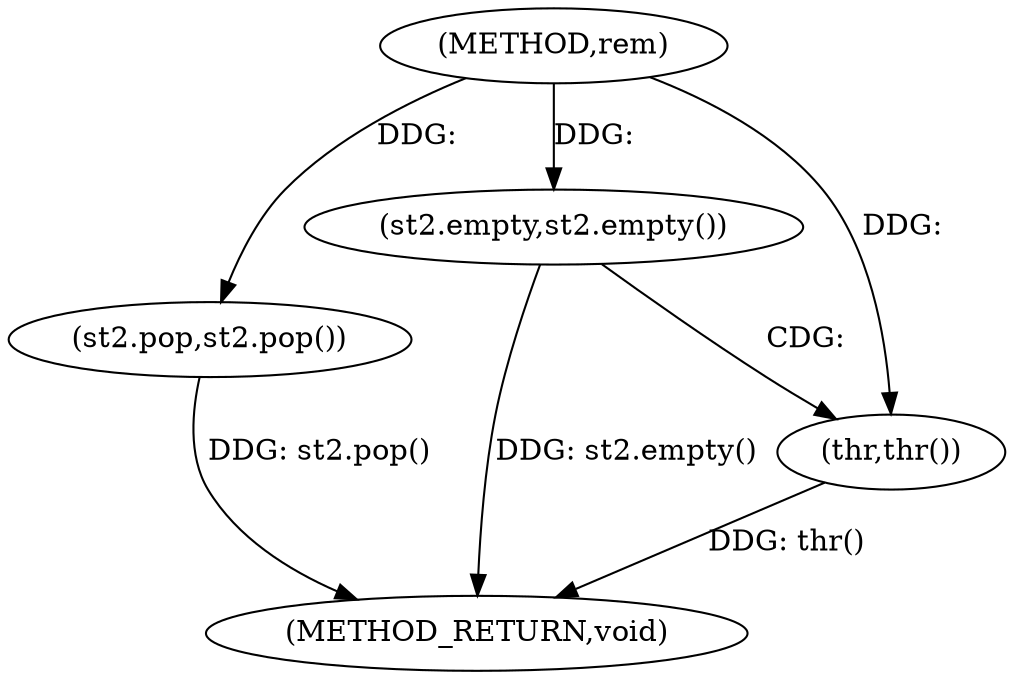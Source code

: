 digraph "rem" {  
"1000152" [label = "(METHOD,rem)" ]
"1000158" [label = "(METHOD_RETURN,void)" ]
"1000157" [label = "(st2.pop,st2.pop())" ]
"1000155" [label = "(st2.empty,st2.empty())" ]
"1000156" [label = "(thr,thr())" ]
  "1000155" -> "1000158"  [ label = "DDG: st2.empty()"] 
  "1000156" -> "1000158"  [ label = "DDG: thr()"] 
  "1000157" -> "1000158"  [ label = "DDG: st2.pop()"] 
  "1000152" -> "1000157"  [ label = "DDG: "] 
  "1000152" -> "1000155"  [ label = "DDG: "] 
  "1000152" -> "1000156"  [ label = "DDG: "] 
  "1000155" -> "1000156"  [ label = "CDG: "] 
}
